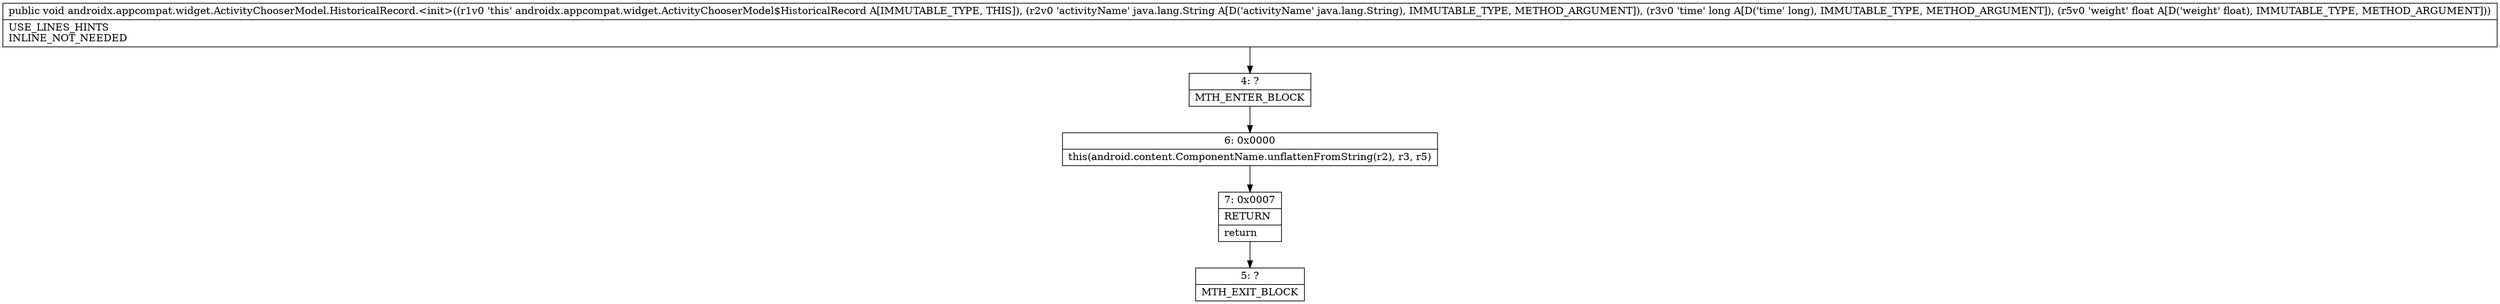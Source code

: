 digraph "CFG forandroidx.appcompat.widget.ActivityChooserModel.HistoricalRecord.\<init\>(Ljava\/lang\/String;JF)V" {
Node_4 [shape=record,label="{4\:\ ?|MTH_ENTER_BLOCK\l}"];
Node_6 [shape=record,label="{6\:\ 0x0000|this(android.content.ComponentName.unflattenFromString(r2), r3, r5)\l}"];
Node_7 [shape=record,label="{7\:\ 0x0007|RETURN\l|return\l}"];
Node_5 [shape=record,label="{5\:\ ?|MTH_EXIT_BLOCK\l}"];
MethodNode[shape=record,label="{public void androidx.appcompat.widget.ActivityChooserModel.HistoricalRecord.\<init\>((r1v0 'this' androidx.appcompat.widget.ActivityChooserModel$HistoricalRecord A[IMMUTABLE_TYPE, THIS]), (r2v0 'activityName' java.lang.String A[D('activityName' java.lang.String), IMMUTABLE_TYPE, METHOD_ARGUMENT]), (r3v0 'time' long A[D('time' long), IMMUTABLE_TYPE, METHOD_ARGUMENT]), (r5v0 'weight' float A[D('weight' float), IMMUTABLE_TYPE, METHOD_ARGUMENT]))  | USE_LINES_HINTS\lINLINE_NOT_NEEDED\l}"];
MethodNode -> Node_4;Node_4 -> Node_6;
Node_6 -> Node_7;
Node_7 -> Node_5;
}

